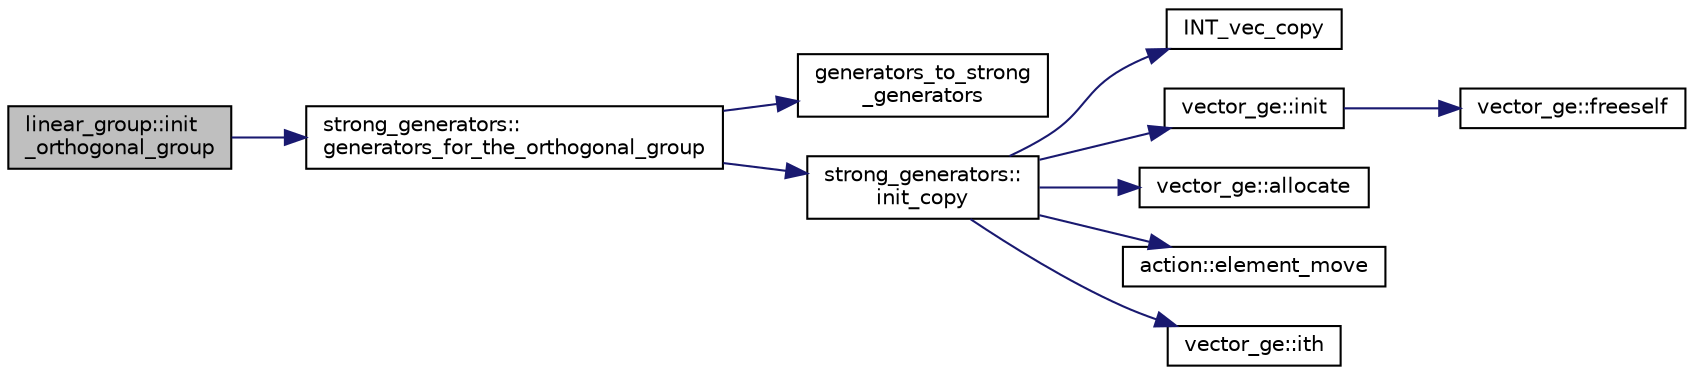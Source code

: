 digraph "linear_group::init_orthogonal_group"
{
  edge [fontname="Helvetica",fontsize="10",labelfontname="Helvetica",labelfontsize="10"];
  node [fontname="Helvetica",fontsize="10",shape=record];
  rankdir="LR";
  Node928 [label="linear_group::init\l_orthogonal_group",height=0.2,width=0.4,color="black", fillcolor="grey75", style="filled", fontcolor="black"];
  Node928 -> Node929 [color="midnightblue",fontsize="10",style="solid",fontname="Helvetica"];
  Node929 [label="strong_generators::\lgenerators_for_the_orthogonal_group",height=0.2,width=0.4,color="black", fillcolor="white", style="filled",URL="$dc/d09/classstrong__generators.html#a7c3cfb8607758df9116cf33336ef151d"];
  Node929 -> Node930 [color="midnightblue",fontsize="10",style="solid",fontname="Helvetica"];
  Node930 [label="generators_to_strong\l_generators",height=0.2,width=0.4,color="black", fillcolor="white", style="filled",URL="$d5/d90/action__global_8_c.html#aaa17f24fdab7065fbb11a06c513a4562"];
  Node929 -> Node931 [color="midnightblue",fontsize="10",style="solid",fontname="Helvetica"];
  Node931 [label="strong_generators::\linit_copy",height=0.2,width=0.4,color="black", fillcolor="white", style="filled",URL="$dc/d09/classstrong__generators.html#a52fade445eb96d43f47e1772b1b1219e"];
  Node931 -> Node932 [color="midnightblue",fontsize="10",style="solid",fontname="Helvetica"];
  Node932 [label="INT_vec_copy",height=0.2,width=0.4,color="black", fillcolor="white", style="filled",URL="$df/dbf/sajeeb_8_c.html#ac2d875e27e009af6ec04d17254d11075"];
  Node931 -> Node933 [color="midnightblue",fontsize="10",style="solid",fontname="Helvetica"];
  Node933 [label="vector_ge::init",height=0.2,width=0.4,color="black", fillcolor="white", style="filled",URL="$d4/d6e/classvector__ge.html#afe1d6befd1f1501e6be34afbaa9d30a8"];
  Node933 -> Node934 [color="midnightblue",fontsize="10",style="solid",fontname="Helvetica"];
  Node934 [label="vector_ge::freeself",height=0.2,width=0.4,color="black", fillcolor="white", style="filled",URL="$d4/d6e/classvector__ge.html#aa002e4b715cc73a9b8b367d29700b452"];
  Node931 -> Node935 [color="midnightblue",fontsize="10",style="solid",fontname="Helvetica"];
  Node935 [label="vector_ge::allocate",height=0.2,width=0.4,color="black", fillcolor="white", style="filled",URL="$d4/d6e/classvector__ge.html#a35b062a9201b30f0a87bf87702d243ae"];
  Node931 -> Node936 [color="midnightblue",fontsize="10",style="solid",fontname="Helvetica"];
  Node936 [label="action::element_move",height=0.2,width=0.4,color="black", fillcolor="white", style="filled",URL="$d2/d86/classaction.html#a550947491bbb534d3d7951f50198a874"];
  Node931 -> Node937 [color="midnightblue",fontsize="10",style="solid",fontname="Helvetica"];
  Node937 [label="vector_ge::ith",height=0.2,width=0.4,color="black", fillcolor="white", style="filled",URL="$d4/d6e/classvector__ge.html#a1ff002e8b746a9beb119d57dcd4a15ff"];
}
